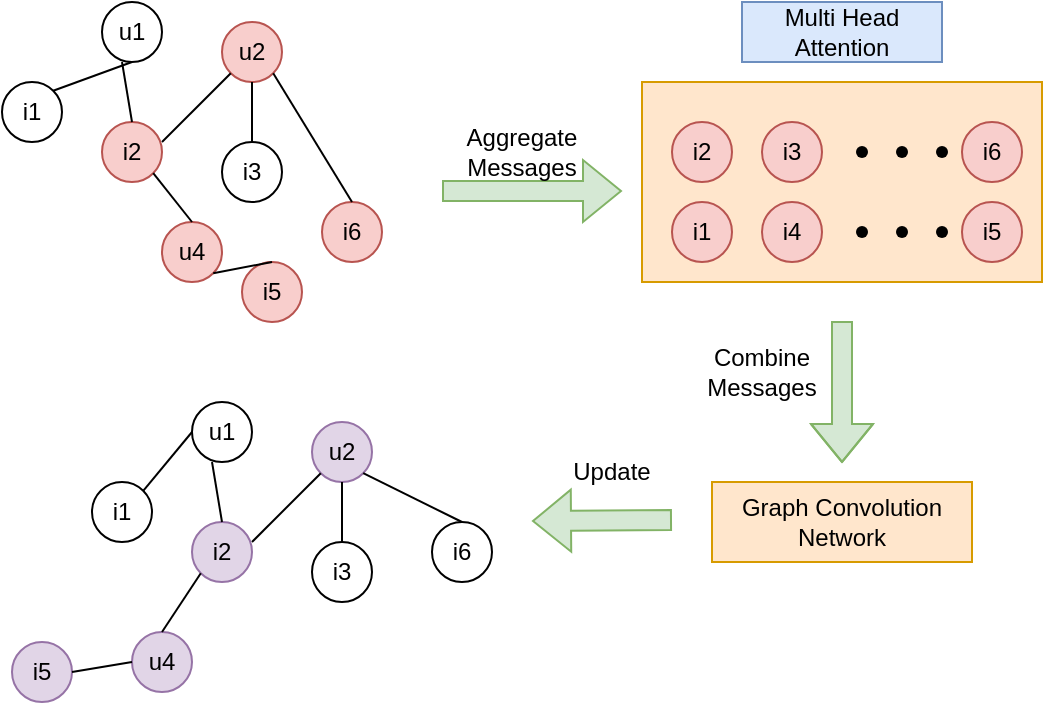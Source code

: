 <mxfile version="21.7.2" type="github" pages="2">
  <diagram name="Page-1" id="udrLgjQMtBrdLozp5wYZ">
    <mxGraphModel dx="794" dy="432" grid="1" gridSize="10" guides="1" tooltips="1" connect="1" arrows="1" fold="1" page="1" pageScale="1" pageWidth="850" pageHeight="1100" math="0" shadow="0">
      <root>
        <mxCell id="0" />
        <mxCell id="1" parent="0" />
        <mxCell id="xgLK2LUFWJEGlEhHuN2q-1" value="u1" style="ellipse;whiteSpace=wrap;html=1;aspect=fixed;" vertex="1" parent="1">
          <mxGeometry x="110" y="60" width="30" height="30" as="geometry" />
        </mxCell>
        <mxCell id="xgLK2LUFWJEGlEhHuN2q-2" value="u2" style="ellipse;whiteSpace=wrap;html=1;aspect=fixed;fillColor=#f8cecc;strokeColor=#b85450;" vertex="1" parent="1">
          <mxGeometry x="170" y="70" width="30" height="30" as="geometry" />
        </mxCell>
        <mxCell id="xgLK2LUFWJEGlEhHuN2q-3" value="i2" style="ellipse;whiteSpace=wrap;html=1;aspect=fixed;fillColor=#f8cecc;strokeColor=#b85450;" vertex="1" parent="1">
          <mxGeometry x="110" y="120" width="30" height="30" as="geometry" />
        </mxCell>
        <mxCell id="xgLK2LUFWJEGlEhHuN2q-4" value="i3" style="ellipse;whiteSpace=wrap;html=1;aspect=fixed;" vertex="1" parent="1">
          <mxGeometry x="170" y="130" width="30" height="30" as="geometry" />
        </mxCell>
        <mxCell id="xgLK2LUFWJEGlEhHuN2q-5" value="i1" style="ellipse;whiteSpace=wrap;html=1;aspect=fixed;" vertex="1" parent="1">
          <mxGeometry x="60" y="100" width="30" height="30" as="geometry" />
        </mxCell>
        <mxCell id="xgLK2LUFWJEGlEhHuN2q-7" value="" style="endArrow=none;html=1;rounded=0;exitX=0.5;exitY=1;exitDx=0;exitDy=0;entryX=1;entryY=0;entryDx=0;entryDy=0;" edge="1" parent="1" source="xgLK2LUFWJEGlEhHuN2q-1" target="xgLK2LUFWJEGlEhHuN2q-5">
          <mxGeometry width="50" height="50" relative="1" as="geometry">
            <mxPoint x="370" y="240" as="sourcePoint" />
            <mxPoint x="420" y="190" as="targetPoint" />
          </mxGeometry>
        </mxCell>
        <mxCell id="xgLK2LUFWJEGlEhHuN2q-8" value="" style="endArrow=none;html=1;rounded=0;entryX=0;entryY=1;entryDx=0;entryDy=0;" edge="1" parent="1" target="xgLK2LUFWJEGlEhHuN2q-2">
          <mxGeometry width="50" height="50" relative="1" as="geometry">
            <mxPoint x="140" y="130" as="sourcePoint" />
            <mxPoint x="76" y="124" as="targetPoint" />
          </mxGeometry>
        </mxCell>
        <mxCell id="xgLK2LUFWJEGlEhHuN2q-9" value="" style="endArrow=none;html=1;rounded=0;exitX=0.5;exitY=0;exitDx=0;exitDy=0;entryX=0.5;entryY=1;entryDx=0;entryDy=0;" edge="1" parent="1" source="xgLK2LUFWJEGlEhHuN2q-4" target="xgLK2LUFWJEGlEhHuN2q-2">
          <mxGeometry width="50" height="50" relative="1" as="geometry">
            <mxPoint x="135" y="130" as="sourcePoint" />
            <mxPoint x="184" y="116" as="targetPoint" />
          </mxGeometry>
        </mxCell>
        <mxCell id="xgLK2LUFWJEGlEhHuN2q-10" value="" style="endArrow=none;html=1;rounded=0;entryX=0.5;entryY=0;entryDx=0;entryDy=0;" edge="1" parent="1" target="xgLK2LUFWJEGlEhHuN2q-3">
          <mxGeometry width="50" height="50" relative="1" as="geometry">
            <mxPoint x="120" y="90" as="sourcePoint" />
            <mxPoint x="194" y="126" as="targetPoint" />
          </mxGeometry>
        </mxCell>
        <mxCell id="xgLK2LUFWJEGlEhHuN2q-12" value="u4" style="ellipse;whiteSpace=wrap;html=1;aspect=fixed;fillColor=#f8cecc;strokeColor=#b85450;" vertex="1" parent="1">
          <mxGeometry x="140" y="170" width="30" height="30" as="geometry" />
        </mxCell>
        <mxCell id="xgLK2LUFWJEGlEhHuN2q-13" value="i6" style="ellipse;whiteSpace=wrap;html=1;aspect=fixed;fillColor=#f8cecc;strokeColor=#b85450;" vertex="1" parent="1">
          <mxGeometry x="220" y="160" width="30" height="30" as="geometry" />
        </mxCell>
        <mxCell id="xgLK2LUFWJEGlEhHuN2q-14" value="i5" style="ellipse;whiteSpace=wrap;html=1;aspect=fixed;fillColor=#f8cecc;strokeColor=#b85450;" vertex="1" parent="1">
          <mxGeometry x="180" y="190" width="30" height="30" as="geometry" />
        </mxCell>
        <mxCell id="xgLK2LUFWJEGlEhHuN2q-28" value="" style="endArrow=none;html=1;rounded=0;exitX=0.5;exitY=0;exitDx=0;exitDy=0;entryX=1;entryY=1;entryDx=0;entryDy=0;" edge="1" parent="1" source="xgLK2LUFWJEGlEhHuN2q-13" target="xgLK2LUFWJEGlEhHuN2q-2">
          <mxGeometry width="50" height="50" relative="1" as="geometry">
            <mxPoint x="195" y="140" as="sourcePoint" />
            <mxPoint x="195" y="110" as="targetPoint" />
          </mxGeometry>
        </mxCell>
        <mxCell id="xgLK2LUFWJEGlEhHuN2q-29" value="" style="endArrow=none;html=1;rounded=0;exitX=0.5;exitY=0;exitDx=0;exitDy=0;entryX=1;entryY=1;entryDx=0;entryDy=0;" edge="1" parent="1" source="xgLK2LUFWJEGlEhHuN2q-12" target="xgLK2LUFWJEGlEhHuN2q-3">
          <mxGeometry width="50" height="50" relative="1" as="geometry">
            <mxPoint x="205" y="150" as="sourcePoint" />
            <mxPoint x="205" y="120" as="targetPoint" />
          </mxGeometry>
        </mxCell>
        <mxCell id="xgLK2LUFWJEGlEhHuN2q-30" value="" style="endArrow=none;html=1;rounded=0;exitX=0.5;exitY=0;exitDx=0;exitDy=0;entryX=1;entryY=1;entryDx=0;entryDy=0;" edge="1" parent="1" source="xgLK2LUFWJEGlEhHuN2q-14" target="xgLK2LUFWJEGlEhHuN2q-12">
          <mxGeometry width="50" height="50" relative="1" as="geometry">
            <mxPoint x="165" y="180" as="sourcePoint" />
            <mxPoint x="146" y="156" as="targetPoint" />
          </mxGeometry>
        </mxCell>
        <mxCell id="xgLK2LUFWJEGlEhHuN2q-34" value="" style="shape=flexArrow;endArrow=classic;html=1;rounded=0;fillColor=#d5e8d4;strokeColor=#82b366;" edge="1" parent="1">
          <mxGeometry width="50" height="50" relative="1" as="geometry">
            <mxPoint x="280" y="154.5" as="sourcePoint" />
            <mxPoint x="370" y="154.5" as="targetPoint" />
          </mxGeometry>
        </mxCell>
        <mxCell id="xgLK2LUFWJEGlEhHuN2q-36" value="Aggregate&lt;br&gt;Messages" style="text;html=1;strokeColor=none;fillColor=none;align=center;verticalAlign=middle;whiteSpace=wrap;rounded=0;" vertex="1" parent="1">
          <mxGeometry x="290" y="120" width="60" height="30" as="geometry" />
        </mxCell>
        <mxCell id="xgLK2LUFWJEGlEhHuN2q-37" value="" style="rounded=0;whiteSpace=wrap;html=1;fillColor=#ffe6cc;strokeColor=#d79b00;" vertex="1" parent="1">
          <mxGeometry x="380" y="100" width="200" height="100" as="geometry" />
        </mxCell>
        <mxCell id="xgLK2LUFWJEGlEhHuN2q-38" value="i2" style="ellipse;whiteSpace=wrap;html=1;aspect=fixed;fillColor=#f8cecc;strokeColor=#b85450;" vertex="1" parent="1">
          <mxGeometry x="395" y="120" width="30" height="30" as="geometry" />
        </mxCell>
        <mxCell id="xgLK2LUFWJEGlEhHuN2q-39" value="i3" style="ellipse;whiteSpace=wrap;html=1;aspect=fixed;fillColor=#f8cecc;strokeColor=#b85450;" vertex="1" parent="1">
          <mxGeometry x="440" y="120" width="30" height="30" as="geometry" />
        </mxCell>
        <mxCell id="xgLK2LUFWJEGlEhHuN2q-40" value="i6" style="ellipse;whiteSpace=wrap;html=1;aspect=fixed;fillColor=#f8cecc;strokeColor=#b85450;" vertex="1" parent="1">
          <mxGeometry x="540" y="120" width="30" height="30" as="geometry" />
        </mxCell>
        <mxCell id="xgLK2LUFWJEGlEhHuN2q-43" value="" style="shape=waypoint;sketch=0;fillStyle=solid;size=6;pointerEvents=1;points=[];fillColor=none;resizable=0;rotatable=0;perimeter=centerPerimeter;snapToPoint=1;" vertex="1" parent="1">
          <mxGeometry x="480" y="125" width="20" height="20" as="geometry" />
        </mxCell>
        <mxCell id="xgLK2LUFWJEGlEhHuN2q-44" value="" style="shape=waypoint;sketch=0;fillStyle=solid;size=6;pointerEvents=1;points=[];fillColor=none;resizable=0;rotatable=0;perimeter=centerPerimeter;snapToPoint=1;" vertex="1" parent="1">
          <mxGeometry x="500" y="125" width="20" height="20" as="geometry" />
        </mxCell>
        <mxCell id="xgLK2LUFWJEGlEhHuN2q-45" value="" style="shape=waypoint;sketch=0;fillStyle=solid;size=6;pointerEvents=1;points=[];fillColor=none;resizable=0;rotatable=0;perimeter=centerPerimeter;snapToPoint=1;" vertex="1" parent="1">
          <mxGeometry x="520" y="125" width="20" height="20" as="geometry" />
        </mxCell>
        <mxCell id="xgLK2LUFWJEGlEhHuN2q-48" value="i1" style="ellipse;whiteSpace=wrap;html=1;aspect=fixed;fillColor=#f8cecc;strokeColor=#b85450;" vertex="1" parent="1">
          <mxGeometry x="395" y="160" width="30" height="30" as="geometry" />
        </mxCell>
        <mxCell id="xgLK2LUFWJEGlEhHuN2q-49" value="i4" style="ellipse;whiteSpace=wrap;html=1;aspect=fixed;fillColor=#f8cecc;strokeColor=#b85450;" vertex="1" parent="1">
          <mxGeometry x="440" y="160" width="30" height="30" as="geometry" />
        </mxCell>
        <mxCell id="xgLK2LUFWJEGlEhHuN2q-50" value="i5" style="ellipse;whiteSpace=wrap;html=1;aspect=fixed;fillColor=#f8cecc;strokeColor=#b85450;" vertex="1" parent="1">
          <mxGeometry x="540" y="160" width="30" height="30" as="geometry" />
        </mxCell>
        <mxCell id="xgLK2LUFWJEGlEhHuN2q-51" value="" style="shape=waypoint;sketch=0;fillStyle=solid;size=6;pointerEvents=1;points=[];fillColor=none;resizable=0;rotatable=0;perimeter=centerPerimeter;snapToPoint=1;" vertex="1" parent="1">
          <mxGeometry x="480" y="165" width="20" height="20" as="geometry" />
        </mxCell>
        <mxCell id="xgLK2LUFWJEGlEhHuN2q-52" value="" style="shape=waypoint;sketch=0;fillStyle=solid;size=6;pointerEvents=1;points=[];fillColor=none;resizable=0;rotatable=0;perimeter=centerPerimeter;snapToPoint=1;" vertex="1" parent="1">
          <mxGeometry x="500" y="165" width="20" height="20" as="geometry" />
        </mxCell>
        <mxCell id="xgLK2LUFWJEGlEhHuN2q-53" value="" style="shape=waypoint;sketch=0;fillStyle=solid;size=6;pointerEvents=1;points=[];fillColor=none;resizable=0;rotatable=0;perimeter=centerPerimeter;snapToPoint=1;" vertex="1" parent="1">
          <mxGeometry x="520" y="165" width="20" height="20" as="geometry" />
        </mxCell>
        <mxCell id="xgLK2LUFWJEGlEhHuN2q-54" value="Multi Head Attention" style="text;html=1;strokeColor=#6c8ebf;fillColor=#dae8fc;align=center;verticalAlign=middle;whiteSpace=wrap;rounded=0;" vertex="1" parent="1">
          <mxGeometry x="430" y="60" width="100" height="30" as="geometry" />
        </mxCell>
        <mxCell id="xgLK2LUFWJEGlEhHuN2q-56" value="" style="shape=flexArrow;endArrow=classic;html=1;rounded=0;fillColor=#d5e8d4;strokeColor=#82b366;" edge="1" parent="1">
          <mxGeometry width="50" height="50" relative="1" as="geometry">
            <mxPoint x="480" y="219.5" as="sourcePoint" />
            <mxPoint x="480" y="290.5" as="targetPoint" />
            <Array as="points">
              <mxPoint x="480" y="220.5" />
            </Array>
          </mxGeometry>
        </mxCell>
        <mxCell id="xgLK2LUFWJEGlEhHuN2q-57" value="Combine&lt;br&gt;Messages" style="text;html=1;strokeColor=none;fillColor=none;align=center;verticalAlign=middle;whiteSpace=wrap;rounded=0;" vertex="1" parent="1">
          <mxGeometry x="410" y="230" width="60" height="30" as="geometry" />
        </mxCell>
        <mxCell id="xgLK2LUFWJEGlEhHuN2q-58" value="Graph Convolution Network " style="rounded=0;whiteSpace=wrap;html=1;fillColor=#ffe6cc;strokeColor=#d79b00;" vertex="1" parent="1">
          <mxGeometry x="415" y="300" width="130" height="40" as="geometry" />
        </mxCell>
        <mxCell id="xgLK2LUFWJEGlEhHuN2q-60" value="u1" style="ellipse;whiteSpace=wrap;html=1;aspect=fixed;" vertex="1" parent="1">
          <mxGeometry x="155" y="260" width="30" height="30" as="geometry" />
        </mxCell>
        <mxCell id="xgLK2LUFWJEGlEhHuN2q-61" value="u2" style="ellipse;whiteSpace=wrap;html=1;aspect=fixed;fillColor=#e1d5e7;strokeColor=#9673a6;" vertex="1" parent="1">
          <mxGeometry x="215" y="270" width="30" height="30" as="geometry" />
        </mxCell>
        <mxCell id="xgLK2LUFWJEGlEhHuN2q-62" value="i2" style="ellipse;whiteSpace=wrap;html=1;aspect=fixed;fillColor=#e1d5e7;strokeColor=#9673a6;" vertex="1" parent="1">
          <mxGeometry x="155" y="320" width="30" height="30" as="geometry" />
        </mxCell>
        <mxCell id="xgLK2LUFWJEGlEhHuN2q-63" value="i3" style="ellipse;whiteSpace=wrap;html=1;aspect=fixed;" vertex="1" parent="1">
          <mxGeometry x="215" y="330" width="30" height="30" as="geometry" />
        </mxCell>
        <mxCell id="xgLK2LUFWJEGlEhHuN2q-64" value="i1" style="ellipse;whiteSpace=wrap;html=1;aspect=fixed;" vertex="1" parent="1">
          <mxGeometry x="105" y="300" width="30" height="30" as="geometry" />
        </mxCell>
        <mxCell id="xgLK2LUFWJEGlEhHuN2q-65" value="" style="endArrow=none;html=1;rounded=0;exitX=0;exitY=0.5;exitDx=0;exitDy=0;entryX=1;entryY=0;entryDx=0;entryDy=0;" edge="1" parent="1" source="xgLK2LUFWJEGlEhHuN2q-60" target="xgLK2LUFWJEGlEhHuN2q-64">
          <mxGeometry width="50" height="50" relative="1" as="geometry">
            <mxPoint x="415" y="440" as="sourcePoint" />
            <mxPoint x="465" y="390" as="targetPoint" />
          </mxGeometry>
        </mxCell>
        <mxCell id="xgLK2LUFWJEGlEhHuN2q-66" value="" style="endArrow=none;html=1;rounded=0;entryX=0;entryY=1;entryDx=0;entryDy=0;" edge="1" parent="1" target="xgLK2LUFWJEGlEhHuN2q-61">
          <mxGeometry width="50" height="50" relative="1" as="geometry">
            <mxPoint x="185" y="330" as="sourcePoint" />
            <mxPoint x="121" y="324" as="targetPoint" />
          </mxGeometry>
        </mxCell>
        <mxCell id="xgLK2LUFWJEGlEhHuN2q-67" value="" style="endArrow=none;html=1;rounded=0;exitX=0.5;exitY=0;exitDx=0;exitDy=0;entryX=0.5;entryY=1;entryDx=0;entryDy=0;" edge="1" parent="1" source="xgLK2LUFWJEGlEhHuN2q-63" target="xgLK2LUFWJEGlEhHuN2q-61">
          <mxGeometry width="50" height="50" relative="1" as="geometry">
            <mxPoint x="180" y="330" as="sourcePoint" />
            <mxPoint x="229" y="316" as="targetPoint" />
          </mxGeometry>
        </mxCell>
        <mxCell id="xgLK2LUFWJEGlEhHuN2q-68" value="" style="endArrow=none;html=1;rounded=0;entryX=0.5;entryY=0;entryDx=0;entryDy=0;" edge="1" parent="1" target="xgLK2LUFWJEGlEhHuN2q-62">
          <mxGeometry width="50" height="50" relative="1" as="geometry">
            <mxPoint x="165" y="290" as="sourcePoint" />
            <mxPoint x="239" y="326" as="targetPoint" />
          </mxGeometry>
        </mxCell>
        <mxCell id="xgLK2LUFWJEGlEhHuN2q-70" value="u4" style="ellipse;whiteSpace=wrap;html=1;aspect=fixed;fillColor=#e1d5e7;strokeColor=#9673a6;" vertex="1" parent="1">
          <mxGeometry x="125" y="375" width="30" height="30" as="geometry" />
        </mxCell>
        <mxCell id="xgLK2LUFWJEGlEhHuN2q-71" value="i6" style="ellipse;whiteSpace=wrap;html=1;aspect=fixed;" vertex="1" parent="1">
          <mxGeometry x="275" y="320" width="30" height="30" as="geometry" />
        </mxCell>
        <mxCell id="xgLK2LUFWJEGlEhHuN2q-72" value="i5" style="ellipse;whiteSpace=wrap;html=1;aspect=fixed;fillColor=#e1d5e7;strokeColor=#9673a6;" vertex="1" parent="1">
          <mxGeometry x="65" y="380" width="30" height="30" as="geometry" />
        </mxCell>
        <mxCell id="xgLK2LUFWJEGlEhHuN2q-74" value="" style="endArrow=none;html=1;rounded=0;exitX=0.5;exitY=0;exitDx=0;exitDy=0;entryX=1;entryY=1;entryDx=0;entryDy=0;" edge="1" parent="1" source="xgLK2LUFWJEGlEhHuN2q-71" target="xgLK2LUFWJEGlEhHuN2q-61">
          <mxGeometry width="50" height="50" relative="1" as="geometry">
            <mxPoint x="240" y="340" as="sourcePoint" />
            <mxPoint x="240" y="310" as="targetPoint" />
          </mxGeometry>
        </mxCell>
        <mxCell id="xgLK2LUFWJEGlEhHuN2q-75" value="" style="endArrow=none;html=1;rounded=0;exitX=0.5;exitY=0;exitDx=0;exitDy=0;entryX=0;entryY=1;entryDx=0;entryDy=0;" edge="1" parent="1" source="xgLK2LUFWJEGlEhHuN2q-70" target="xgLK2LUFWJEGlEhHuN2q-62">
          <mxGeometry width="50" height="50" relative="1" as="geometry">
            <mxPoint x="250" y="350" as="sourcePoint" />
            <mxPoint x="250" y="320" as="targetPoint" />
          </mxGeometry>
        </mxCell>
        <mxCell id="xgLK2LUFWJEGlEhHuN2q-76" value="" style="endArrow=none;html=1;rounded=0;exitX=1;exitY=0.5;exitDx=0;exitDy=0;entryX=0;entryY=0.5;entryDx=0;entryDy=0;" edge="1" parent="1" source="xgLK2LUFWJEGlEhHuN2q-72" target="xgLK2LUFWJEGlEhHuN2q-70">
          <mxGeometry width="50" height="50" relative="1" as="geometry">
            <mxPoint x="210" y="380" as="sourcePoint" />
            <mxPoint x="185" y="390" as="targetPoint" />
          </mxGeometry>
        </mxCell>
        <mxCell id="xgLK2LUFWJEGlEhHuN2q-80" value="" style="shape=flexArrow;endArrow=classic;html=1;rounded=0;fillColor=#d5e8d4;strokeColor=#82b366;" edge="1" parent="1">
          <mxGeometry width="50" height="50" relative="1" as="geometry">
            <mxPoint x="395" y="319" as="sourcePoint" />
            <mxPoint x="325" y="319.5" as="targetPoint" />
          </mxGeometry>
        </mxCell>
        <mxCell id="xgLK2LUFWJEGlEhHuN2q-81" value="Update" style="text;html=1;strokeColor=none;fillColor=none;align=center;verticalAlign=middle;whiteSpace=wrap;rounded=0;" vertex="1" parent="1">
          <mxGeometry x="335" y="280" width="60" height="30" as="geometry" />
        </mxCell>
      </root>
    </mxGraphModel>
  </diagram>
  <diagram id="Iou7kcKCIrMib3NgRolK" name="Page-2">
    <mxGraphModel dx="794" dy="432" grid="1" gridSize="10" guides="1" tooltips="1" connect="1" arrows="1" fold="1" page="1" pageScale="1" pageWidth="850" pageHeight="1100" math="0" shadow="0">
      <root>
        <mxCell id="0" />
        <mxCell id="1" parent="0" />
      </root>
    </mxGraphModel>
  </diagram>
</mxfile>
